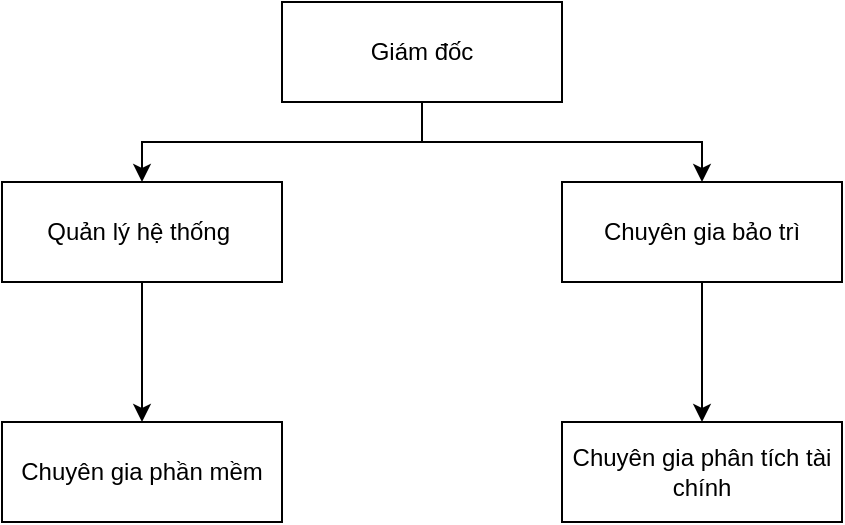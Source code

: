 <mxfile version="26.0.16">
  <diagram name="Page-1" id="O5EYX_06VxhvB3B_1ORm">
    <mxGraphModel dx="1176" dy="567" grid="1" gridSize="10" guides="1" tooltips="1" connect="1" arrows="1" fold="1" page="1" pageScale="1" pageWidth="850" pageHeight="1100" math="0" shadow="0">
      <root>
        <mxCell id="0" />
        <mxCell id="1" parent="0" />
        <mxCell id="Q6sloy7A-tfg-CtrkStm-9" style="edgeStyle=orthogonalEdgeStyle;rounded=0;orthogonalLoop=1;jettySize=auto;html=1;exitX=0.5;exitY=1;exitDx=0;exitDy=0;entryX=0.5;entryY=0;entryDx=0;entryDy=0;" parent="1" source="Q6sloy7A-tfg-CtrkStm-1" target="Q6sloy7A-tfg-CtrkStm-3" edge="1">
          <mxGeometry relative="1" as="geometry" />
        </mxCell>
        <mxCell id="Q6sloy7A-tfg-CtrkStm-1" value="Quản lý hệ thống&amp;nbsp;" style="rounded=0;whiteSpace=wrap;html=1;" parent="1" vertex="1">
          <mxGeometry x="215" y="120" width="140" height="50" as="geometry" />
        </mxCell>
        <mxCell id="Q6sloy7A-tfg-CtrkStm-8" style="edgeStyle=orthogonalEdgeStyle;rounded=0;orthogonalLoop=1;jettySize=auto;html=1;exitX=0.5;exitY=1;exitDx=0;exitDy=0;entryX=0.5;entryY=0;entryDx=0;entryDy=0;" parent="1" source="Q6sloy7A-tfg-CtrkStm-2" target="Q6sloy7A-tfg-CtrkStm-4" edge="1">
          <mxGeometry relative="1" as="geometry" />
        </mxCell>
        <mxCell id="Q6sloy7A-tfg-CtrkStm-2" value="Chuyên gia bảo trì" style="rounded=0;whiteSpace=wrap;html=1;" parent="1" vertex="1">
          <mxGeometry x="495" y="120" width="140" height="50" as="geometry" />
        </mxCell>
        <mxCell id="Q6sloy7A-tfg-CtrkStm-3" value="Chuyên gia phần mềm" style="rounded=0;whiteSpace=wrap;html=1;" parent="1" vertex="1">
          <mxGeometry x="215" y="240" width="140" height="50" as="geometry" />
        </mxCell>
        <mxCell id="Q6sloy7A-tfg-CtrkStm-4" value="Chuyên gia phân tích tài chính" style="rounded=0;whiteSpace=wrap;html=1;" parent="1" vertex="1">
          <mxGeometry x="495" y="240" width="140" height="50" as="geometry" />
        </mxCell>
        <mxCell id="Q6sloy7A-tfg-CtrkStm-6" style="edgeStyle=orthogonalEdgeStyle;rounded=0;orthogonalLoop=1;jettySize=auto;html=1;exitX=0.5;exitY=1;exitDx=0;exitDy=0;entryX=0.5;entryY=0;entryDx=0;entryDy=0;" parent="1" source="Q6sloy7A-tfg-CtrkStm-5" target="Q6sloy7A-tfg-CtrkStm-1" edge="1">
          <mxGeometry relative="1" as="geometry" />
        </mxCell>
        <mxCell id="Q6sloy7A-tfg-CtrkStm-7" style="edgeStyle=orthogonalEdgeStyle;rounded=0;orthogonalLoop=1;jettySize=auto;html=1;exitX=0.5;exitY=1;exitDx=0;exitDy=0;entryX=0.5;entryY=0;entryDx=0;entryDy=0;" parent="1" source="Q6sloy7A-tfg-CtrkStm-5" target="Q6sloy7A-tfg-CtrkStm-2" edge="1">
          <mxGeometry relative="1" as="geometry" />
        </mxCell>
        <mxCell id="Q6sloy7A-tfg-CtrkStm-5" value="Giám đốc" style="rounded=0;whiteSpace=wrap;html=1;" parent="1" vertex="1">
          <mxGeometry x="355" y="30" width="140" height="50" as="geometry" />
        </mxCell>
      </root>
    </mxGraphModel>
  </diagram>
</mxfile>
